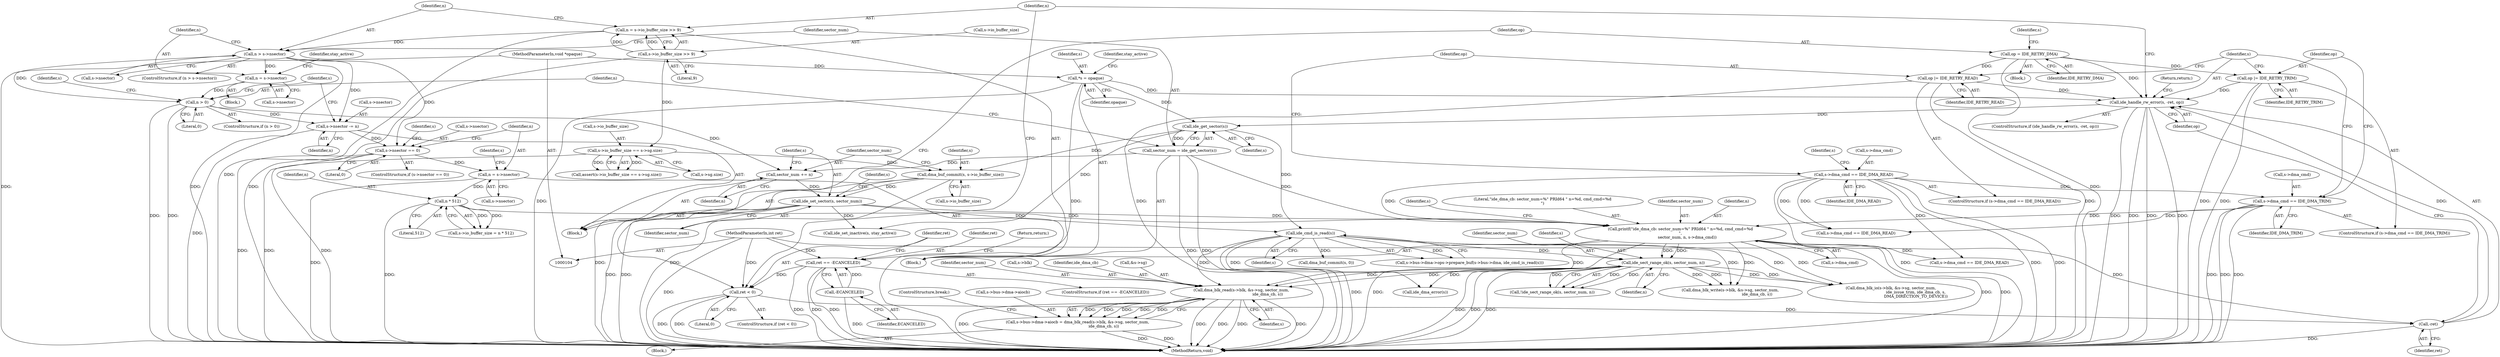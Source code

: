 digraph "0_qemu_3251bdcf1c67427d964517053c3d185b46e618e8_0@API" {
"1000320" [label="(Call,dma_blk_read(s->blk, &s->sg, sector_num,\n                                          ide_dma_cb, s))"];
"1000298" [label="(Call,ide_sect_range_ok(s, sector_num, n))"];
"1000262" [label="(Call,ide_cmd_is_read(s))"];
"1000185" [label="(Call,ide_get_sector(s))"];
"1000154" [label="(Call,ide_handle_rw_error(s, -ret, op))"];
"1000109" [label="(Call,*s = opaque)"];
"1000105" [label="(MethodParameterIn,void *opaque)"];
"1000156" [label="(Call,-ret)"];
"1000126" [label="(Call,ret < 0)"];
"1000119" [label="(Call,ret == -ECANCELED)"];
"1000106" [label="(MethodParameterIn,int ret)"];
"1000121" [label="(Call,-ECANCELED)"];
"1000150" [label="(Call,op |= IDE_RETRY_TRIM)"];
"1000131" [label="(Call,op = IDE_RETRY_DMA)"];
"1000140" [label="(Call,op |= IDE_RETRY_READ)"];
"1000210" [label="(Call,ide_set_sector(s, sector_num))"];
"1000202" [label="(Call,dma_buf_commit(s, s->io_buffer_size))"];
"1000193" [label="(Call,s->io_buffer_size == s->sg.size)"];
"1000163" [label="(Call,s->io_buffer_size >> 9)"];
"1000207" [label="(Call,sector_num += n)"];
"1000188" [label="(Call,n > 0)"];
"1000175" [label="(Call,n = s->nsector)"];
"1000169" [label="(Call,n > s->nsector)"];
"1000161" [label="(Call,n = s->io_buffer_size >> 9)"];
"1000183" [label="(Call,sector_num = ide_get_sector(s))"];
"1000277" [label="(Call,printf(\"ide_dma_cb: sector_num=%\" PRId64 \" n=%d, cmd_cmd=%d\n\",\n           sector_num, n, s->dma_cmd))"];
"1000251" [label="(Call,n * 512)"];
"1000237" [label="(Call,n = s->nsector)"];
"1000219" [label="(Call,s->nsector == 0)"];
"1000213" [label="(Call,s->nsector -= n)"];
"1000135" [label="(Call,s->dma_cmd == IDE_DMA_READ)"];
"1000145" [label="(Call,s->dma_cmd == IDE_DMA_TRIM)"];
"1000312" [label="(Call,s->bus->dma->aiocb = dma_blk_read(s->blk, &s->sg, sector_num,\n                                          ide_dma_cb, s))"];
"1000120" [label="(Identifier,ret)"];
"1000227" [label="(Identifier,s)"];
"1000171" [label="(Call,s->nsector)"];
"1000141" [label="(Identifier,op)"];
"1000160" [label="(Return,return;)"];
"1000162" [label="(Identifier,n)"];
"1000193" [label="(Call,s->io_buffer_size == s->sg.size)"];
"1000202" [label="(Call,dma_buf_commit(s, s->io_buffer_size))"];
"1000324" [label="(Call,&s->sg)"];
"1000156" [label="(Call,-ret)"];
"1000277" [label="(Call,printf(\"ide_dma_cb: sector_num=%\" PRId64 \" n=%d, cmd_cmd=%d\n\",\n           sector_num, n, s->dma_cmd))"];
"1000129" [label="(Block,)"];
"1000184" [label="(Identifier,sector_num)"];
"1000330" [label="(Identifier,s)"];
"1000400" [label="(Call,ide_set_inactive(s, stay_active))"];
"1000287" [label="(Call,s->dma_cmd == IDE_DMA_READ)"];
"1000152" [label="(Identifier,IDE_RETRY_TRIM)"];
"1000300" [label="(Identifier,sector_num)"];
"1000210" [label="(Call,ide_set_sector(s, sector_num))"];
"1000157" [label="(Identifier,ret)"];
"1000212" [label="(Identifier,sector_num)"];
"1000194" [label="(Call,s->io_buffer_size)"];
"1000218" [label="(ControlStructure,if (s->nsector == 0))"];
"1000223" [label="(Literal,0)"];
"1000139" [label="(Identifier,IDE_DMA_READ)"];
"1000262" [label="(Call,ide_cmd_is_read(s))"];
"1000186" [label="(Identifier,s)"];
"1000297" [label="(Call,!ide_sect_range_ok(s, sector_num, n))"];
"1000188" [label="(Call,n > 0)"];
"1000221" [label="(Identifier,s)"];
"1000187" [label="(ControlStructure,if (n > 0))"];
"1000341" [label="(Call,dma_blk_write(s->blk, &s->sg, sector_num,\n                                           ide_dma_cb, s))"];
"1000106" [label="(MethodParameterIn,int ret)"];
"1000301" [label="(Identifier,n)"];
"1000183" [label="(Call,sector_num = ide_get_sector(s))"];
"1000328" [label="(Identifier,sector_num)"];
"1000321" [label="(Call,s->blk)"];
"1000154" [label="(Call,ide_handle_rw_error(s, -ret, op))"];
"1000140" [label="(Call,op |= IDE_RETRY_READ)"];
"1000215" [label="(Identifier,s)"];
"1000244" [label="(Identifier,s)"];
"1000203" [label="(Identifier,s)"];
"1000320" [label="(Call,dma_blk_read(s->blk, &s->sg, sector_num,\n                                          ide_dma_cb, s))"];
"1000281" [label="(Call,s->dma_cmd)"];
"1000251" [label="(Call,n * 512)"];
"1000181" [label="(Identifier,stay_active)"];
"1000168" [label="(ControlStructure,if (n > s->nsector))"];
"1000217" [label="(Identifier,n)"];
"1000174" [label="(Block,)"];
"1000204" [label="(Call,s->io_buffer_size)"];
"1000137" [label="(Identifier,s)"];
"1000124" [label="(Return,return;)"];
"1000214" [label="(Call,s->nsector)"];
"1000176" [label="(Identifier,n)"];
"1000362" [label="(Call,dma_blk_io(s->blk, &s->sg, sector_num,\n                                        ide_issue_trim, ide_dma_cb, s,\n                                        DMA_DIRECTION_TO_DEVICE))"];
"1000147" [label="(Identifier,s)"];
"1000146" [label="(Call,s->dma_cmd)"];
"1000273" [label="(Call,dma_buf_commit(s, 0))"];
"1000213" [label="(Call,s->nsector -= n)"];
"1000122" [label="(Identifier,ECANCELED)"];
"1000127" [label="(Identifier,ret)"];
"1000175" [label="(Call,n = s->nsector)"];
"1000380" [label="(Call,s->dma_cmd == IDE_DMA_READ)"];
"1000170" [label="(Identifier,n)"];
"1000161" [label="(Call,n = s->io_buffer_size >> 9)"];
"1000331" [label="(ControlStructure,break;)"];
"1000128" [label="(Literal,0)"];
"1000299" [label="(Identifier,s)"];
"1000134" [label="(ControlStructure,if (s->dma_cmd == IDE_DMA_READ))"];
"1000169" [label="(Call,n > s->nsector)"];
"1000280" [label="(Identifier,n)"];
"1000144" [label="(ControlStructure,if (s->dma_cmd == IDE_DMA_TRIM))"];
"1000150" [label="(Call,op |= IDE_RETRY_TRIM)"];
"1000109" [label="(Call,*s = opaque)"];
"1000252" [label="(Identifier,n)"];
"1000289" [label="(Identifier,s)"];
"1000151" [label="(Identifier,op)"];
"1000126" [label="(Call,ret < 0)"];
"1000153" [label="(ControlStructure,if (ide_handle_rw_error(s, -ret, op)))"];
"1000303" [label="(Call,ide_dma_error(s))"];
"1000219" [label="(Call,s->nsector == 0)"];
"1000164" [label="(Call,s->io_buffer_size)"];
"1000192" [label="(Call,assert(s->io_buffer_size == s->sg.size))"];
"1000177" [label="(Call,s->nsector)"];
"1000195" [label="(Identifier,s)"];
"1000105" [label="(MethodParameterIn,void *opaque)"];
"1000131" [label="(Call,op = IDE_RETRY_DMA)"];
"1000132" [label="(Identifier,op)"];
"1000278" [label="(Literal,\"ide_dma_cb: sector_num=%\" PRId64 \" n=%d, cmd_cmd=%d\n\")"];
"1000279" [label="(Identifier,sector_num)"];
"1000298" [label="(Call,ide_sect_range_ok(s, sector_num, n))"];
"1000256" [label="(Call,s->bus->dma->ops->prepare_buf(s->bus->dma, ide_cmd_is_read(s)))"];
"1000111" [label="(Identifier,opaque)"];
"1000237" [label="(Call,n = s->nsector)"];
"1000209" [label="(Identifier,n)"];
"1000145" [label="(Call,s->dma_cmd == IDE_DMA_TRIM)"];
"1000142" [label="(Identifier,IDE_RETRY_READ)"];
"1000135" [label="(Call,s->dma_cmd == IDE_DMA_READ)"];
"1000207" [label="(Call,sector_num += n)"];
"1000185" [label="(Call,ide_get_sector(s))"];
"1000312" [label="(Call,s->bus->dma->aiocb = dma_blk_read(s->blk, &s->sg, sector_num,\n                                          ide_dma_cb, s))"];
"1000403" [label="(MethodReturn,void)"];
"1000238" [label="(Identifier,n)"];
"1000149" [label="(Identifier,IDE_DMA_TRIM)"];
"1000121" [label="(Call,-ECANCELED)"];
"1000211" [label="(Identifier,s)"];
"1000253" [label="(Literal,512)"];
"1000167" [label="(Literal,9)"];
"1000208" [label="(Identifier,sector_num)"];
"1000329" [label="(Identifier,ide_dma_cb)"];
"1000197" [label="(Call,s->sg.size)"];
"1000189" [label="(Identifier,n)"];
"1000118" [label="(ControlStructure,if (ret == -ECANCELED))"];
"1000119" [label="(Call,ret == -ECANCELED)"];
"1000125" [label="(ControlStructure,if (ret < 0))"];
"1000107" [label="(Block,)"];
"1000163" [label="(Call,s->io_buffer_size >> 9)"];
"1000190" [label="(Literal,0)"];
"1000313" [label="(Call,s->bus->dma->aiocb)"];
"1000136" [label="(Call,s->dma_cmd)"];
"1000310" [label="(Block,)"];
"1000191" [label="(Block,)"];
"1000247" [label="(Call,s->io_buffer_size = n * 512)"];
"1000155" [label="(Identifier,s)"];
"1000263" [label="(Identifier,s)"];
"1000158" [label="(Identifier,op)"];
"1000116" [label="(Identifier,stay_active)"];
"1000133" [label="(Identifier,IDE_RETRY_DMA)"];
"1000220" [label="(Call,s->nsector)"];
"1000239" [label="(Call,s->nsector)"];
"1000110" [label="(Identifier,s)"];
"1000320" -> "1000312"  [label="AST: "];
"1000320" -> "1000330"  [label="CFG: "];
"1000321" -> "1000320"  [label="AST: "];
"1000324" -> "1000320"  [label="AST: "];
"1000328" -> "1000320"  [label="AST: "];
"1000329" -> "1000320"  [label="AST: "];
"1000330" -> "1000320"  [label="AST: "];
"1000312" -> "1000320"  [label="CFG: "];
"1000320" -> "1000403"  [label="DDG: "];
"1000320" -> "1000403"  [label="DDG: "];
"1000320" -> "1000403"  [label="DDG: "];
"1000320" -> "1000403"  [label="DDG: "];
"1000320" -> "1000403"  [label="DDG: "];
"1000320" -> "1000312"  [label="DDG: "];
"1000320" -> "1000312"  [label="DDG: "];
"1000320" -> "1000312"  [label="DDG: "];
"1000320" -> "1000312"  [label="DDG: "];
"1000320" -> "1000312"  [label="DDG: "];
"1000298" -> "1000320"  [label="DDG: "];
"1000298" -> "1000320"  [label="DDG: "];
"1000277" -> "1000320"  [label="DDG: "];
"1000262" -> "1000320"  [label="DDG: "];
"1000298" -> "1000297"  [label="AST: "];
"1000298" -> "1000301"  [label="CFG: "];
"1000299" -> "1000298"  [label="AST: "];
"1000300" -> "1000298"  [label="AST: "];
"1000301" -> "1000298"  [label="AST: "];
"1000297" -> "1000298"  [label="CFG: "];
"1000298" -> "1000403"  [label="DDG: "];
"1000298" -> "1000403"  [label="DDG: "];
"1000298" -> "1000403"  [label="DDG: "];
"1000298" -> "1000297"  [label="DDG: "];
"1000298" -> "1000297"  [label="DDG: "];
"1000298" -> "1000297"  [label="DDG: "];
"1000262" -> "1000298"  [label="DDG: "];
"1000277" -> "1000298"  [label="DDG: "];
"1000277" -> "1000298"  [label="DDG: "];
"1000298" -> "1000303"  [label="DDG: "];
"1000298" -> "1000341"  [label="DDG: "];
"1000298" -> "1000341"  [label="DDG: "];
"1000298" -> "1000362"  [label="DDG: "];
"1000298" -> "1000362"  [label="DDG: "];
"1000262" -> "1000256"  [label="AST: "];
"1000262" -> "1000263"  [label="CFG: "];
"1000263" -> "1000262"  [label="AST: "];
"1000256" -> "1000262"  [label="CFG: "];
"1000262" -> "1000403"  [label="DDG: "];
"1000262" -> "1000256"  [label="DDG: "];
"1000185" -> "1000262"  [label="DDG: "];
"1000210" -> "1000262"  [label="DDG: "];
"1000262" -> "1000273"  [label="DDG: "];
"1000262" -> "1000303"  [label="DDG: "];
"1000262" -> "1000341"  [label="DDG: "];
"1000262" -> "1000362"  [label="DDG: "];
"1000185" -> "1000183"  [label="AST: "];
"1000185" -> "1000186"  [label="CFG: "];
"1000186" -> "1000185"  [label="AST: "];
"1000183" -> "1000185"  [label="CFG: "];
"1000185" -> "1000183"  [label="DDG: "];
"1000154" -> "1000185"  [label="DDG: "];
"1000109" -> "1000185"  [label="DDG: "];
"1000185" -> "1000202"  [label="DDG: "];
"1000185" -> "1000400"  [label="DDG: "];
"1000154" -> "1000153"  [label="AST: "];
"1000154" -> "1000158"  [label="CFG: "];
"1000155" -> "1000154"  [label="AST: "];
"1000156" -> "1000154"  [label="AST: "];
"1000158" -> "1000154"  [label="AST: "];
"1000160" -> "1000154"  [label="CFG: "];
"1000162" -> "1000154"  [label="CFG: "];
"1000154" -> "1000403"  [label="DDG: "];
"1000154" -> "1000403"  [label="DDG: "];
"1000154" -> "1000403"  [label="DDG: "];
"1000154" -> "1000403"  [label="DDG: "];
"1000109" -> "1000154"  [label="DDG: "];
"1000156" -> "1000154"  [label="DDG: "];
"1000150" -> "1000154"  [label="DDG: "];
"1000131" -> "1000154"  [label="DDG: "];
"1000140" -> "1000154"  [label="DDG: "];
"1000109" -> "1000107"  [label="AST: "];
"1000109" -> "1000111"  [label="CFG: "];
"1000110" -> "1000109"  [label="AST: "];
"1000111" -> "1000109"  [label="AST: "];
"1000116" -> "1000109"  [label="CFG: "];
"1000109" -> "1000403"  [label="DDG: "];
"1000109" -> "1000403"  [label="DDG: "];
"1000105" -> "1000109"  [label="DDG: "];
"1000105" -> "1000104"  [label="AST: "];
"1000105" -> "1000403"  [label="DDG: "];
"1000156" -> "1000157"  [label="CFG: "];
"1000157" -> "1000156"  [label="AST: "];
"1000158" -> "1000156"  [label="CFG: "];
"1000156" -> "1000403"  [label="DDG: "];
"1000126" -> "1000156"  [label="DDG: "];
"1000106" -> "1000156"  [label="DDG: "];
"1000126" -> "1000125"  [label="AST: "];
"1000126" -> "1000128"  [label="CFG: "];
"1000127" -> "1000126"  [label="AST: "];
"1000128" -> "1000126"  [label="AST: "];
"1000132" -> "1000126"  [label="CFG: "];
"1000162" -> "1000126"  [label="CFG: "];
"1000126" -> "1000403"  [label="DDG: "];
"1000126" -> "1000403"  [label="DDG: "];
"1000119" -> "1000126"  [label="DDG: "];
"1000106" -> "1000126"  [label="DDG: "];
"1000119" -> "1000118"  [label="AST: "];
"1000119" -> "1000121"  [label="CFG: "];
"1000120" -> "1000119"  [label="AST: "];
"1000121" -> "1000119"  [label="AST: "];
"1000124" -> "1000119"  [label="CFG: "];
"1000127" -> "1000119"  [label="CFG: "];
"1000119" -> "1000403"  [label="DDG: "];
"1000119" -> "1000403"  [label="DDG: "];
"1000119" -> "1000403"  [label="DDG: "];
"1000106" -> "1000119"  [label="DDG: "];
"1000121" -> "1000119"  [label="DDG: "];
"1000106" -> "1000104"  [label="AST: "];
"1000106" -> "1000403"  [label="DDG: "];
"1000121" -> "1000122"  [label="CFG: "];
"1000122" -> "1000121"  [label="AST: "];
"1000121" -> "1000403"  [label="DDG: "];
"1000150" -> "1000144"  [label="AST: "];
"1000150" -> "1000152"  [label="CFG: "];
"1000151" -> "1000150"  [label="AST: "];
"1000152" -> "1000150"  [label="AST: "];
"1000155" -> "1000150"  [label="CFG: "];
"1000150" -> "1000403"  [label="DDG: "];
"1000150" -> "1000403"  [label="DDG: "];
"1000131" -> "1000150"  [label="DDG: "];
"1000131" -> "1000129"  [label="AST: "];
"1000131" -> "1000133"  [label="CFG: "];
"1000132" -> "1000131"  [label="AST: "];
"1000133" -> "1000131"  [label="AST: "];
"1000137" -> "1000131"  [label="CFG: "];
"1000131" -> "1000403"  [label="DDG: "];
"1000131" -> "1000140"  [label="DDG: "];
"1000140" -> "1000134"  [label="AST: "];
"1000140" -> "1000142"  [label="CFG: "];
"1000141" -> "1000140"  [label="AST: "];
"1000142" -> "1000140"  [label="AST: "];
"1000155" -> "1000140"  [label="CFG: "];
"1000140" -> "1000403"  [label="DDG: "];
"1000140" -> "1000403"  [label="DDG: "];
"1000210" -> "1000191"  [label="AST: "];
"1000210" -> "1000212"  [label="CFG: "];
"1000211" -> "1000210"  [label="AST: "];
"1000212" -> "1000210"  [label="AST: "];
"1000215" -> "1000210"  [label="CFG: "];
"1000210" -> "1000403"  [label="DDG: "];
"1000210" -> "1000403"  [label="DDG: "];
"1000202" -> "1000210"  [label="DDG: "];
"1000207" -> "1000210"  [label="DDG: "];
"1000210" -> "1000277"  [label="DDG: "];
"1000210" -> "1000400"  [label="DDG: "];
"1000202" -> "1000191"  [label="AST: "];
"1000202" -> "1000204"  [label="CFG: "];
"1000203" -> "1000202"  [label="AST: "];
"1000204" -> "1000202"  [label="AST: "];
"1000208" -> "1000202"  [label="CFG: "];
"1000202" -> "1000403"  [label="DDG: "];
"1000202" -> "1000403"  [label="DDG: "];
"1000193" -> "1000202"  [label="DDG: "];
"1000193" -> "1000192"  [label="AST: "];
"1000193" -> "1000197"  [label="CFG: "];
"1000194" -> "1000193"  [label="AST: "];
"1000197" -> "1000193"  [label="AST: "];
"1000192" -> "1000193"  [label="CFG: "];
"1000193" -> "1000403"  [label="DDG: "];
"1000193" -> "1000192"  [label="DDG: "];
"1000193" -> "1000192"  [label="DDG: "];
"1000163" -> "1000193"  [label="DDG: "];
"1000163" -> "1000161"  [label="AST: "];
"1000163" -> "1000167"  [label="CFG: "];
"1000164" -> "1000163"  [label="AST: "];
"1000167" -> "1000163"  [label="AST: "];
"1000161" -> "1000163"  [label="CFG: "];
"1000163" -> "1000403"  [label="DDG: "];
"1000163" -> "1000161"  [label="DDG: "];
"1000163" -> "1000161"  [label="DDG: "];
"1000207" -> "1000191"  [label="AST: "];
"1000207" -> "1000209"  [label="CFG: "];
"1000208" -> "1000207"  [label="AST: "];
"1000209" -> "1000207"  [label="AST: "];
"1000211" -> "1000207"  [label="CFG: "];
"1000188" -> "1000207"  [label="DDG: "];
"1000183" -> "1000207"  [label="DDG: "];
"1000188" -> "1000187"  [label="AST: "];
"1000188" -> "1000190"  [label="CFG: "];
"1000189" -> "1000188"  [label="AST: "];
"1000190" -> "1000188"  [label="AST: "];
"1000195" -> "1000188"  [label="CFG: "];
"1000221" -> "1000188"  [label="CFG: "];
"1000188" -> "1000403"  [label="DDG: "];
"1000188" -> "1000403"  [label="DDG: "];
"1000175" -> "1000188"  [label="DDG: "];
"1000169" -> "1000188"  [label="DDG: "];
"1000188" -> "1000213"  [label="DDG: "];
"1000175" -> "1000174"  [label="AST: "];
"1000175" -> "1000177"  [label="CFG: "];
"1000176" -> "1000175"  [label="AST: "];
"1000177" -> "1000175"  [label="AST: "];
"1000181" -> "1000175"  [label="CFG: "];
"1000169" -> "1000175"  [label="DDG: "];
"1000169" -> "1000168"  [label="AST: "];
"1000169" -> "1000171"  [label="CFG: "];
"1000170" -> "1000169"  [label="AST: "];
"1000171" -> "1000169"  [label="AST: "];
"1000176" -> "1000169"  [label="CFG: "];
"1000184" -> "1000169"  [label="CFG: "];
"1000169" -> "1000403"  [label="DDG: "];
"1000161" -> "1000169"  [label="DDG: "];
"1000169" -> "1000213"  [label="DDG: "];
"1000169" -> "1000219"  [label="DDG: "];
"1000161" -> "1000107"  [label="AST: "];
"1000162" -> "1000161"  [label="AST: "];
"1000170" -> "1000161"  [label="CFG: "];
"1000161" -> "1000403"  [label="DDG: "];
"1000183" -> "1000107"  [label="AST: "];
"1000184" -> "1000183"  [label="AST: "];
"1000189" -> "1000183"  [label="CFG: "];
"1000183" -> "1000403"  [label="DDG: "];
"1000183" -> "1000403"  [label="DDG: "];
"1000183" -> "1000277"  [label="DDG: "];
"1000277" -> "1000107"  [label="AST: "];
"1000277" -> "1000281"  [label="CFG: "];
"1000278" -> "1000277"  [label="AST: "];
"1000279" -> "1000277"  [label="AST: "];
"1000280" -> "1000277"  [label="AST: "];
"1000281" -> "1000277"  [label="AST: "];
"1000289" -> "1000277"  [label="CFG: "];
"1000277" -> "1000403"  [label="DDG: "];
"1000277" -> "1000403"  [label="DDG: "];
"1000277" -> "1000403"  [label="DDG: "];
"1000251" -> "1000277"  [label="DDG: "];
"1000135" -> "1000277"  [label="DDG: "];
"1000145" -> "1000277"  [label="DDG: "];
"1000277" -> "1000287"  [label="DDG: "];
"1000277" -> "1000341"  [label="DDG: "];
"1000277" -> "1000362"  [label="DDG: "];
"1000251" -> "1000247"  [label="AST: "];
"1000251" -> "1000253"  [label="CFG: "];
"1000252" -> "1000251"  [label="AST: "];
"1000253" -> "1000251"  [label="AST: "];
"1000247" -> "1000251"  [label="CFG: "];
"1000251" -> "1000403"  [label="DDG: "];
"1000251" -> "1000247"  [label="DDG: "];
"1000251" -> "1000247"  [label="DDG: "];
"1000237" -> "1000251"  [label="DDG: "];
"1000237" -> "1000107"  [label="AST: "];
"1000237" -> "1000239"  [label="CFG: "];
"1000238" -> "1000237"  [label="AST: "];
"1000239" -> "1000237"  [label="AST: "];
"1000244" -> "1000237"  [label="CFG: "];
"1000237" -> "1000403"  [label="DDG: "];
"1000219" -> "1000237"  [label="DDG: "];
"1000219" -> "1000218"  [label="AST: "];
"1000219" -> "1000223"  [label="CFG: "];
"1000220" -> "1000219"  [label="AST: "];
"1000223" -> "1000219"  [label="AST: "];
"1000227" -> "1000219"  [label="CFG: "];
"1000238" -> "1000219"  [label="CFG: "];
"1000219" -> "1000403"  [label="DDG: "];
"1000219" -> "1000403"  [label="DDG: "];
"1000213" -> "1000219"  [label="DDG: "];
"1000213" -> "1000191"  [label="AST: "];
"1000213" -> "1000217"  [label="CFG: "];
"1000214" -> "1000213"  [label="AST: "];
"1000217" -> "1000213"  [label="AST: "];
"1000221" -> "1000213"  [label="CFG: "];
"1000213" -> "1000403"  [label="DDG: "];
"1000135" -> "1000134"  [label="AST: "];
"1000135" -> "1000139"  [label="CFG: "];
"1000136" -> "1000135"  [label="AST: "];
"1000139" -> "1000135"  [label="AST: "];
"1000141" -> "1000135"  [label="CFG: "];
"1000147" -> "1000135"  [label="CFG: "];
"1000135" -> "1000403"  [label="DDG: "];
"1000135" -> "1000403"  [label="DDG: "];
"1000135" -> "1000403"  [label="DDG: "];
"1000135" -> "1000145"  [label="DDG: "];
"1000135" -> "1000287"  [label="DDG: "];
"1000135" -> "1000380"  [label="DDG: "];
"1000135" -> "1000380"  [label="DDG: "];
"1000145" -> "1000144"  [label="AST: "];
"1000145" -> "1000149"  [label="CFG: "];
"1000146" -> "1000145"  [label="AST: "];
"1000149" -> "1000145"  [label="AST: "];
"1000151" -> "1000145"  [label="CFG: "];
"1000155" -> "1000145"  [label="CFG: "];
"1000145" -> "1000403"  [label="DDG: "];
"1000145" -> "1000403"  [label="DDG: "];
"1000145" -> "1000403"  [label="DDG: "];
"1000145" -> "1000380"  [label="DDG: "];
"1000312" -> "1000310"  [label="AST: "];
"1000313" -> "1000312"  [label="AST: "];
"1000331" -> "1000312"  [label="CFG: "];
"1000312" -> "1000403"  [label="DDG: "];
"1000312" -> "1000403"  [label="DDG: "];
}
